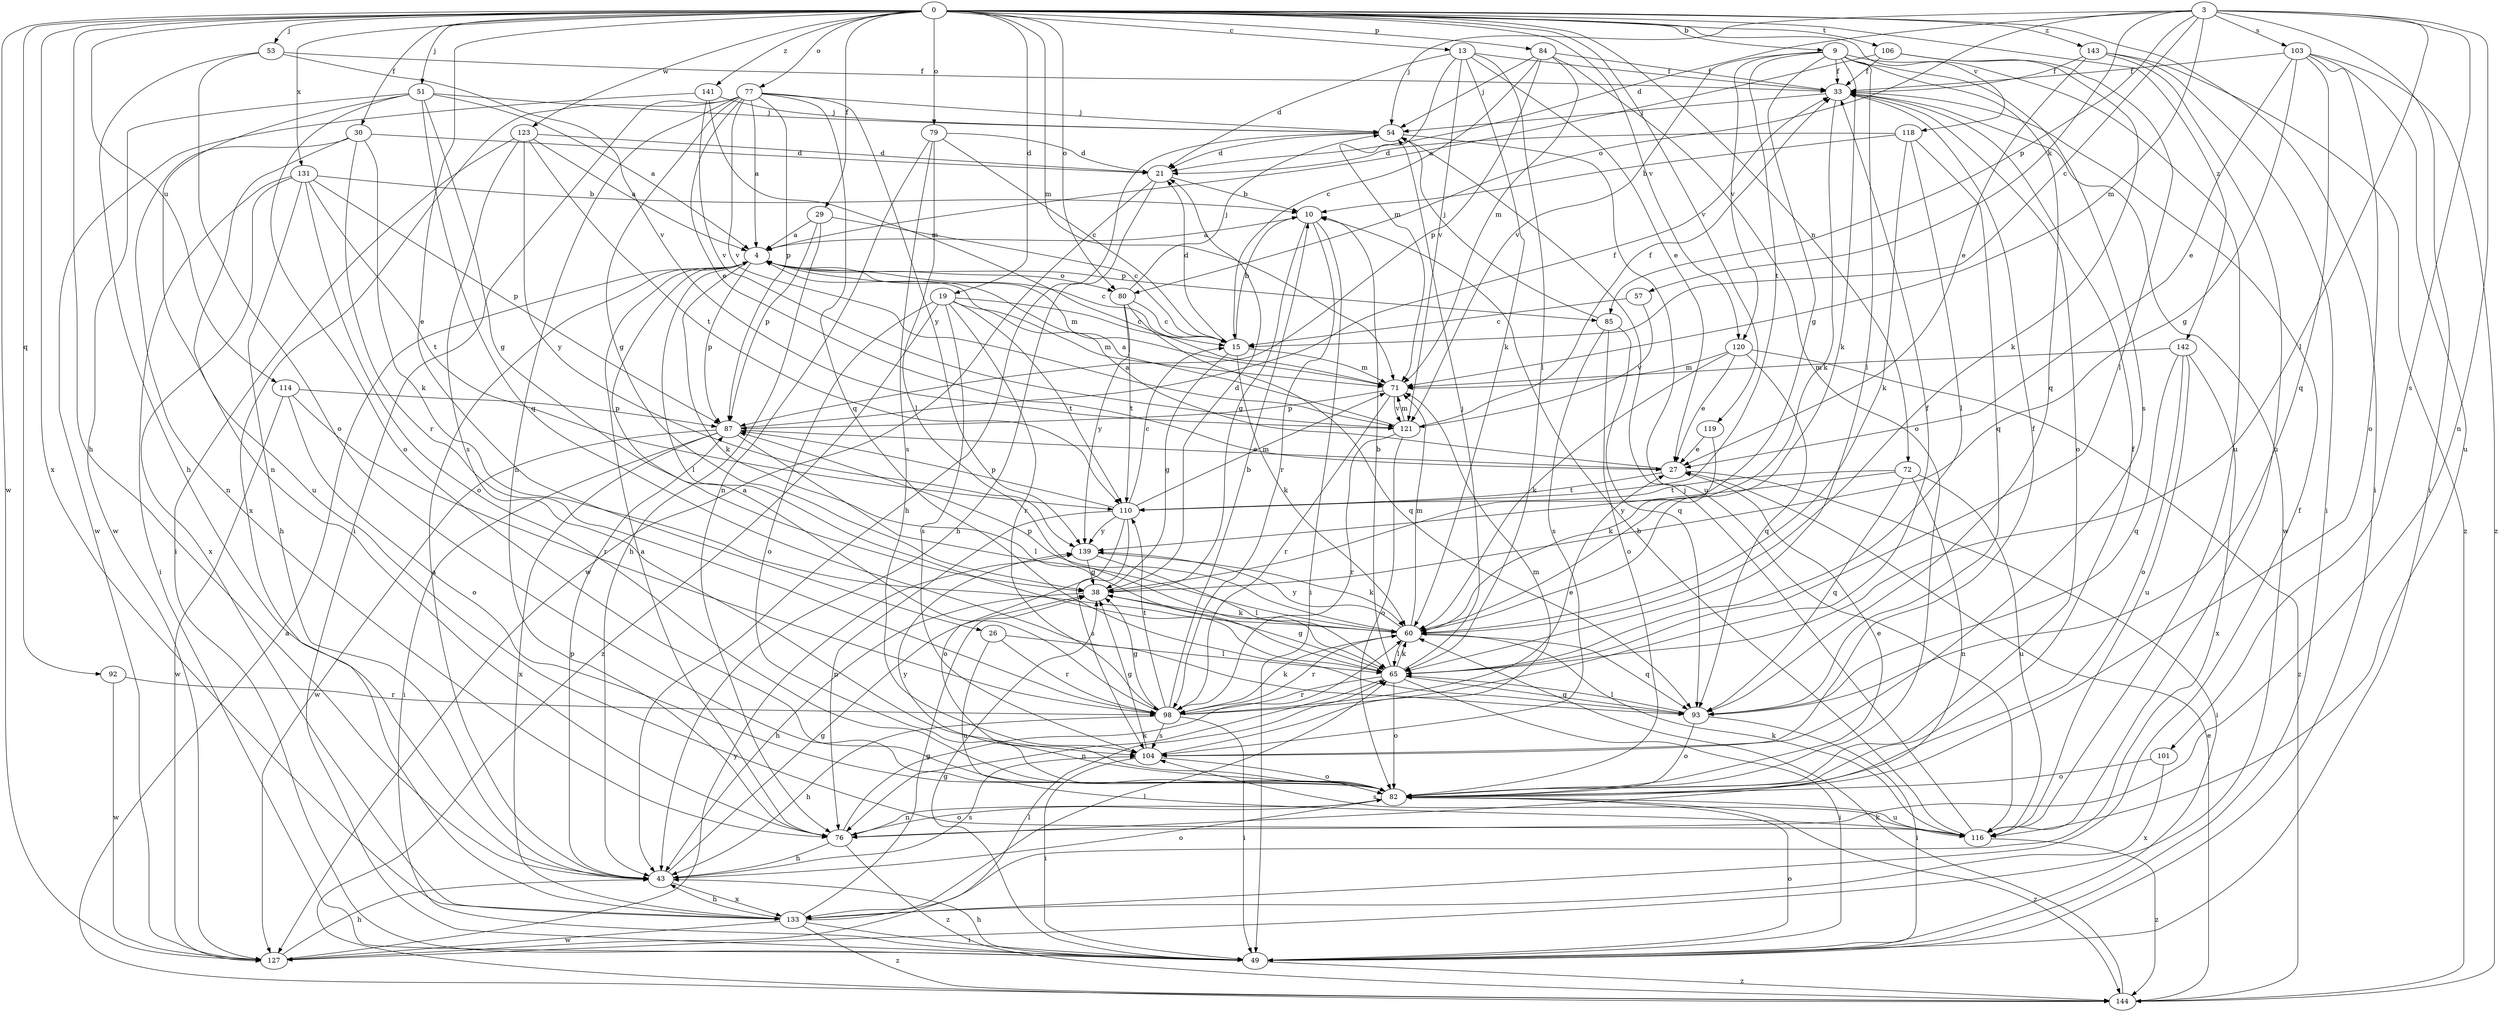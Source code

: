 strict digraph  {
0;
3;
4;
9;
10;
13;
15;
19;
21;
26;
27;
29;
30;
33;
38;
43;
49;
51;
53;
54;
57;
60;
65;
71;
72;
76;
77;
79;
80;
82;
84;
85;
87;
92;
93;
98;
101;
103;
104;
106;
110;
114;
116;
118;
119;
120;
121;
123;
127;
131;
133;
139;
141;
142;
143;
144;
0 -> 9  [label=b];
0 -> 13  [label=c];
0 -> 19  [label=d];
0 -> 26  [label=e];
0 -> 29  [label=f];
0 -> 30  [label=f];
0 -> 43  [label=h];
0 -> 49  [label=i];
0 -> 51  [label=j];
0 -> 53  [label=j];
0 -> 71  [label=m];
0 -> 72  [label=n];
0 -> 77  [label=o];
0 -> 79  [label=o];
0 -> 80  [label=o];
0 -> 84  [label=p];
0 -> 92  [label=q];
0 -> 106  [label=t];
0 -> 114  [label=u];
0 -> 118  [label=v];
0 -> 119  [label=v];
0 -> 120  [label=v];
0 -> 123  [label=w];
0 -> 127  [label=w];
0 -> 131  [label=x];
0 -> 133  [label=x];
0 -> 141  [label=z];
0 -> 142  [label=z];
0 -> 143  [label=z];
3 -> 15  [label=c];
3 -> 21  [label=d];
3 -> 49  [label=i];
3 -> 54  [label=j];
3 -> 57  [label=k];
3 -> 65  [label=l];
3 -> 71  [label=m];
3 -> 76  [label=n];
3 -> 80  [label=o];
3 -> 85  [label=p];
3 -> 101  [label=s];
3 -> 103  [label=s];
4 -> 15  [label=c];
4 -> 60  [label=k];
4 -> 65  [label=l];
4 -> 71  [label=m];
4 -> 80  [label=o];
4 -> 85  [label=p];
4 -> 87  [label=p];
9 -> 33  [label=f];
9 -> 38  [label=g];
9 -> 60  [label=k];
9 -> 65  [label=l];
9 -> 93  [label=q];
9 -> 104  [label=s];
9 -> 110  [label=t];
9 -> 116  [label=u];
9 -> 120  [label=v];
9 -> 121  [label=v];
10 -> 4  [label=a];
10 -> 38  [label=g];
10 -> 49  [label=i];
10 -> 98  [label=r];
13 -> 21  [label=d];
13 -> 27  [label=e];
13 -> 33  [label=f];
13 -> 60  [label=k];
13 -> 65  [label=l];
13 -> 71  [label=m];
13 -> 121  [label=v];
15 -> 10  [label=b];
15 -> 21  [label=d];
15 -> 38  [label=g];
15 -> 60  [label=k];
15 -> 71  [label=m];
19 -> 15  [label=c];
19 -> 71  [label=m];
19 -> 82  [label=o];
19 -> 98  [label=r];
19 -> 104  [label=s];
19 -> 110  [label=t];
19 -> 144  [label=z];
21 -> 10  [label=b];
21 -> 43  [label=h];
21 -> 127  [label=w];
26 -> 65  [label=l];
26 -> 98  [label=r];
26 -> 116  [label=u];
27 -> 4  [label=a];
27 -> 49  [label=i];
27 -> 110  [label=t];
29 -> 4  [label=a];
29 -> 15  [label=c];
29 -> 43  [label=h];
29 -> 87  [label=p];
30 -> 21  [label=d];
30 -> 60  [label=k];
30 -> 76  [label=n];
30 -> 98  [label=r];
30 -> 116  [label=u];
33 -> 54  [label=j];
33 -> 60  [label=k];
33 -> 82  [label=o];
33 -> 127  [label=w];
38 -> 21  [label=d];
38 -> 43  [label=h];
38 -> 60  [label=k];
43 -> 4  [label=a];
43 -> 38  [label=g];
43 -> 82  [label=o];
43 -> 87  [label=p];
43 -> 104  [label=s];
43 -> 133  [label=x];
49 -> 38  [label=g];
49 -> 43  [label=h];
49 -> 82  [label=o];
49 -> 144  [label=z];
51 -> 4  [label=a];
51 -> 38  [label=g];
51 -> 54  [label=j];
51 -> 76  [label=n];
51 -> 82  [label=o];
51 -> 93  [label=q];
51 -> 127  [label=w];
53 -> 33  [label=f];
53 -> 43  [label=h];
53 -> 82  [label=o];
53 -> 121  [label=v];
54 -> 21  [label=d];
54 -> 43  [label=h];
54 -> 116  [label=u];
57 -> 15  [label=c];
57 -> 121  [label=v];
60 -> 65  [label=l];
60 -> 71  [label=m];
60 -> 87  [label=p];
60 -> 93  [label=q];
60 -> 98  [label=r];
60 -> 139  [label=y];
65 -> 10  [label=b];
65 -> 38  [label=g];
65 -> 49  [label=i];
65 -> 54  [label=j];
65 -> 60  [label=k];
65 -> 76  [label=n];
65 -> 82  [label=o];
65 -> 93  [label=q];
65 -> 98  [label=r];
71 -> 87  [label=p];
71 -> 98  [label=r];
71 -> 121  [label=v];
72 -> 76  [label=n];
72 -> 93  [label=q];
72 -> 110  [label=t];
72 -> 116  [label=u];
72 -> 139  [label=y];
76 -> 4  [label=a];
76 -> 43  [label=h];
76 -> 60  [label=k];
76 -> 82  [label=o];
76 -> 144  [label=z];
77 -> 4  [label=a];
77 -> 27  [label=e];
77 -> 38  [label=g];
77 -> 49  [label=i];
77 -> 54  [label=j];
77 -> 76  [label=n];
77 -> 87  [label=p];
77 -> 93  [label=q];
77 -> 121  [label=v];
77 -> 133  [label=x];
77 -> 139  [label=y];
79 -> 15  [label=c];
79 -> 21  [label=d];
79 -> 65  [label=l];
79 -> 76  [label=n];
79 -> 104  [label=s];
80 -> 15  [label=c];
80 -> 54  [label=j];
80 -> 93  [label=q];
80 -> 110  [label=t];
80 -> 139  [label=y];
82 -> 27  [label=e];
82 -> 33  [label=f];
82 -> 76  [label=n];
82 -> 116  [label=u];
82 -> 139  [label=y];
82 -> 144  [label=z];
84 -> 15  [label=c];
84 -> 33  [label=f];
84 -> 54  [label=j];
84 -> 71  [label=m];
84 -> 82  [label=o];
84 -> 87  [label=p];
85 -> 54  [label=j];
85 -> 82  [label=o];
85 -> 93  [label=q];
85 -> 104  [label=s];
87 -> 27  [label=e];
87 -> 33  [label=f];
87 -> 49  [label=i];
87 -> 65  [label=l];
87 -> 127  [label=w];
87 -> 133  [label=x];
92 -> 98  [label=r];
92 -> 127  [label=w];
93 -> 49  [label=i];
93 -> 65  [label=l];
93 -> 82  [label=o];
98 -> 4  [label=a];
98 -> 10  [label=b];
98 -> 27  [label=e];
98 -> 33  [label=f];
98 -> 38  [label=g];
98 -> 43  [label=h];
98 -> 49  [label=i];
98 -> 60  [label=k];
98 -> 104  [label=s];
98 -> 110  [label=t];
101 -> 82  [label=o];
101 -> 133  [label=x];
103 -> 27  [label=e];
103 -> 33  [label=f];
103 -> 38  [label=g];
103 -> 82  [label=o];
103 -> 93  [label=q];
103 -> 116  [label=u];
103 -> 144  [label=z];
104 -> 33  [label=f];
104 -> 38  [label=g];
104 -> 49  [label=i];
104 -> 71  [label=m];
104 -> 82  [label=o];
106 -> 4  [label=a];
106 -> 33  [label=f];
106 -> 60  [label=k];
106 -> 65  [label=l];
110 -> 15  [label=c];
110 -> 71  [label=m];
110 -> 76  [label=n];
110 -> 82  [label=o];
110 -> 87  [label=p];
110 -> 104  [label=s];
110 -> 139  [label=y];
114 -> 82  [label=o];
114 -> 87  [label=p];
114 -> 98  [label=r];
114 -> 127  [label=w];
116 -> 10  [label=b];
116 -> 54  [label=j];
116 -> 60  [label=k];
116 -> 104  [label=s];
116 -> 144  [label=z];
118 -> 10  [label=b];
118 -> 21  [label=d];
118 -> 60  [label=k];
118 -> 65  [label=l];
118 -> 93  [label=q];
119 -> 27  [label=e];
119 -> 60  [label=k];
120 -> 27  [label=e];
120 -> 60  [label=k];
120 -> 71  [label=m];
120 -> 93  [label=q];
120 -> 144  [label=z];
121 -> 4  [label=a];
121 -> 33  [label=f];
121 -> 71  [label=m];
121 -> 82  [label=o];
121 -> 98  [label=r];
123 -> 4  [label=a];
123 -> 21  [label=d];
123 -> 49  [label=i];
123 -> 104  [label=s];
123 -> 110  [label=t];
123 -> 139  [label=y];
127 -> 43  [label=h];
127 -> 65  [label=l];
127 -> 139  [label=y];
131 -> 10  [label=b];
131 -> 43  [label=h];
131 -> 49  [label=i];
131 -> 82  [label=o];
131 -> 87  [label=p];
131 -> 110  [label=t];
131 -> 133  [label=x];
133 -> 33  [label=f];
133 -> 38  [label=g];
133 -> 43  [label=h];
133 -> 49  [label=i];
133 -> 65  [label=l];
133 -> 127  [label=w];
133 -> 144  [label=z];
139 -> 38  [label=g];
139 -> 60  [label=k];
139 -> 65  [label=l];
141 -> 54  [label=j];
141 -> 71  [label=m];
141 -> 121  [label=v];
141 -> 127  [label=w];
142 -> 71  [label=m];
142 -> 82  [label=o];
142 -> 93  [label=q];
142 -> 116  [label=u];
142 -> 133  [label=x];
143 -> 27  [label=e];
143 -> 33  [label=f];
143 -> 49  [label=i];
143 -> 116  [label=u];
143 -> 144  [label=z];
144 -> 4  [label=a];
144 -> 27  [label=e];
144 -> 60  [label=k];
}
